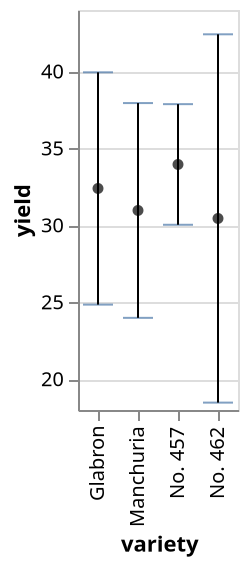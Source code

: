 {
  "$schema": "https://vega.github.io/schema/vega-lite/v5.json",
  "data": {
    "values": [
      {
        "variety": "Glabron",
        "yield": 32.4,
        "yieldError": 7.55,
        "yieldError2": -10.55
      },
      {
        "variety": "Manchuria",
        "yield": 30.97,
        "yieldError": 6.98,
        "yieldError2": -3.98
      },
      {
        "variety": "No. 457",
        "yield": 33.96,
        "yieldError": 3.92,
        "yieldError2": -0.92
      },
      {
        "variety": "No. 462",
        "yield": 30.45,
        "yieldError": 11.97,
        "yieldError2": -15.97
      }
    ]
  },
  "description": "Symetric error bars encoded with yError channel",
  "layer": [
    {
      "encoding": {
        "x": {
          "field": "variety",
          "type": "ordinal"
        },
        "y": {
          "field": "yield",
          "scale": {
            "zero": false
          },
          "type": "quantitative"
        },
        "yError": {
          "field": "yieldError"
        }
      },
      "mark": {
        "ticks": true,
        "type": "errorbar"
      }
    },
    {
      "encoding": {
        "x": {
          "field": "variety",
          "type": "ordinal"
        },
        "y": {
          "field": "yield",
          "type": "quantitative"
        }
      },
      "mark": {
        "color": "black",
        "filled": true,
        "type": "point"
      }
    }
  ]
}